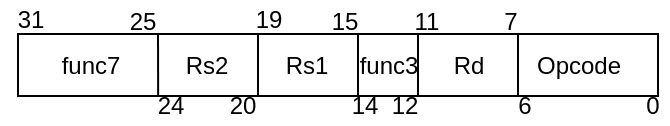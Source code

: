 <mxfile version="13.9.9" type="device"><diagram id="yp9niNjjru3zy51byNik" name="Pagina-1"><mxGraphModel dx="199" dy="115" grid="1" gridSize="4" guides="1" tooltips="1" connect="1" arrows="1" fold="1" page="1" pageScale="1" pageWidth="827" pageHeight="1169" math="0" shadow="0"><root><mxCell id="0"/><mxCell id="1" parent="0"/><mxCell id="RmVDIPtOYlypK4rqVQi5-1" value="" style="rounded=0;whiteSpace=wrap;html=1;" vertex="1" parent="1"><mxGeometry x="120" y="200" width="320" height="31" as="geometry"/></mxCell><mxCell id="RmVDIPtOYlypK4rqVQi5-2" value="" style="endArrow=none;html=1;exitX=0.219;exitY=0.999;exitDx=0;exitDy=0;exitPerimeter=0;" edge="1" parent="1" source="RmVDIPtOYlypK4rqVQi5-1"><mxGeometry width="50" height="50" relative="1" as="geometry"><mxPoint x="190" y="240" as="sourcePoint"/><mxPoint x="190" y="200" as="targetPoint"/></mxGeometry></mxCell><mxCell id="RmVDIPtOYlypK4rqVQi5-3" value="" style="endArrow=none;html=1;exitX=0.375;exitY=0.987;exitDx=0;exitDy=0;exitPerimeter=0;" edge="1" parent="1" source="RmVDIPtOYlypK4rqVQi5-1"><mxGeometry width="50" height="50" relative="1" as="geometry"><mxPoint x="240" y="230" as="sourcePoint"/><mxPoint x="240" y="200" as="targetPoint"/></mxGeometry></mxCell><mxCell id="RmVDIPtOYlypK4rqVQi5-7" value="func7" style="text;html=1;align=center;verticalAlign=middle;resizable=0;points=[];autosize=1;" vertex="1" parent="1"><mxGeometry x="131" y="206" width="50" height="20" as="geometry"/></mxCell><mxCell id="RmVDIPtOYlypK4rqVQi5-8" value="Rs2" style="text;html=1;align=center;verticalAlign=middle;resizable=0;points=[];autosize=1;" vertex="1" parent="1"><mxGeometry x="194" y="205.5" width="40" height="20" as="geometry"/></mxCell><mxCell id="RmVDIPtOYlypK4rqVQi5-9" value="Rs1" style="text;html=1;align=center;verticalAlign=middle;resizable=0;points=[];autosize=1;" vertex="1" parent="1"><mxGeometry x="244" y="205.5" width="40" height="20" as="geometry"/></mxCell><mxCell id="RmVDIPtOYlypK4rqVQi5-10" value="func3" style="text;html=1;align=center;verticalAlign=middle;resizable=0;points=[];autosize=1;" vertex="1" parent="1"><mxGeometry x="280" y="205.5" width="50" height="20" as="geometry"/></mxCell><mxCell id="RmVDIPtOYlypK4rqVQi5-11" value="Rd" style="text;html=1;align=center;verticalAlign=middle;resizable=0;points=[];autosize=1;" vertex="1" parent="1"><mxGeometry x="330" y="206" width="30" height="20" as="geometry"/></mxCell><mxCell id="RmVDIPtOYlypK4rqVQi5-12" value="Opcode" style="text;html=1;align=center;verticalAlign=middle;resizable=0;points=[];autosize=1;" vertex="1" parent="1"><mxGeometry x="370" y="205.5" width="60" height="20" as="geometry"/></mxCell><mxCell id="RmVDIPtOYlypK4rqVQi5-13" value="31" style="text;html=1;align=center;verticalAlign=middle;resizable=0;points=[];autosize=1;" vertex="1" parent="1"><mxGeometry x="111" y="183" width="30" height="20" as="geometry"/></mxCell><mxCell id="RmVDIPtOYlypK4rqVQi5-14" value="25" style="text;html=1;align=center;verticalAlign=middle;resizable=0;points=[];autosize=1;" vertex="1" parent="1"><mxGeometry x="167" y="184" width="30" height="20" as="geometry"/></mxCell><mxCell id="RmVDIPtOYlypK4rqVQi5-15" value="24" style="text;html=1;align=center;verticalAlign=middle;resizable=0;points=[];autosize=1;" vertex="1" parent="1"><mxGeometry x="183" y="226" width="25" height="19" as="geometry"/></mxCell><mxCell id="RmVDIPtOYlypK4rqVQi5-16" value="20" style="text;html=1;align=center;verticalAlign=middle;resizable=0;points=[];autosize=1;" vertex="1" parent="1"><mxGeometry x="219" y="226" width="25" height="19" as="geometry"/></mxCell><mxCell id="RmVDIPtOYlypK4rqVQi5-17" value="19" style="text;html=1;align=center;verticalAlign=middle;resizable=0;points=[];autosize=1;" vertex="1" parent="1"><mxGeometry x="232" y="183.5" width="25" height="19" as="geometry"/></mxCell><mxCell id="RmVDIPtOYlypK4rqVQi5-18" value="15" style="text;html=1;align=center;verticalAlign=middle;resizable=0;points=[];autosize=1;" vertex="1" parent="1"><mxGeometry x="270" y="184" width="25" height="19" as="geometry"/></mxCell><mxCell id="RmVDIPtOYlypK4rqVQi5-19" value="14" style="text;html=1;align=center;verticalAlign=middle;resizable=0;points=[];autosize=1;" vertex="1" parent="1"><mxGeometry x="280" y="226" width="25" height="19" as="geometry"/></mxCell><mxCell id="RmVDIPtOYlypK4rqVQi5-20" value="12" style="text;html=1;align=center;verticalAlign=middle;resizable=0;points=[];autosize=1;" vertex="1" parent="1"><mxGeometry x="300" y="226" width="25" height="19" as="geometry"/></mxCell><mxCell id="RmVDIPtOYlypK4rqVQi5-21" value="11" style="text;html=1;align=center;verticalAlign=middle;resizable=0;points=[];autosize=1;" vertex="1" parent="1"><mxGeometry x="312" y="184.5" width="24" height="19" as="geometry"/></mxCell><mxCell id="RmVDIPtOYlypK4rqVQi5-22" value="7" style="text;html=1;align=center;verticalAlign=middle;resizable=0;points=[];autosize=1;" vertex="1" parent="1"><mxGeometry x="357" y="184" width="17" height="19" as="geometry"/></mxCell><mxCell id="RmVDIPtOYlypK4rqVQi5-23" value="6" style="text;html=1;align=center;verticalAlign=middle;resizable=0;points=[];autosize=1;" vertex="1" parent="1"><mxGeometry x="364" y="226" width="17" height="19" as="geometry"/></mxCell><mxCell id="RmVDIPtOYlypK4rqVQi5-24" value="0" style="text;html=1;align=center;verticalAlign=middle;resizable=0;points=[];autosize=1;" vertex="1" parent="1"><mxGeometry x="428" y="226" width="17" height="19" as="geometry"/></mxCell><mxCell id="RmVDIPtOYlypK4rqVQi5-26" value="" style="endArrow=none;html=1;exitX=0.375;exitY=0.987;exitDx=0;exitDy=0;exitPerimeter=0;" edge="1" parent="1"><mxGeometry width="50" height="50" relative="1" as="geometry"><mxPoint x="290" y="230.597" as="sourcePoint"/><mxPoint x="290" y="200" as="targetPoint"/></mxGeometry></mxCell><mxCell id="RmVDIPtOYlypK4rqVQi5-27" value="" style="endArrow=none;html=1;exitX=0.375;exitY=0.987;exitDx=0;exitDy=0;exitPerimeter=0;" edge="1" parent="1"><mxGeometry width="50" height="50" relative="1" as="geometry"><mxPoint x="320" y="230.997" as="sourcePoint"/><mxPoint x="320" y="200.4" as="targetPoint"/></mxGeometry></mxCell><mxCell id="RmVDIPtOYlypK4rqVQi5-28" value="" style="endArrow=none;html=1;exitX=0.375;exitY=0.987;exitDx=0;exitDy=0;exitPerimeter=0;" edge="1" parent="1"><mxGeometry width="50" height="50" relative="1" as="geometry"><mxPoint x="370" y="230.997" as="sourcePoint"/><mxPoint x="370" y="200.4" as="targetPoint"/><Array as="points"><mxPoint x="370" y="216"/></Array></mxGeometry></mxCell></root></mxGraphModel></diagram></mxfile>